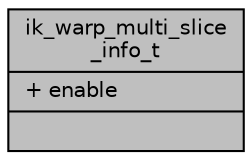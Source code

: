 digraph "ik_warp_multi_slice_info_t"
{
 // INTERACTIVE_SVG=YES
 // LATEX_PDF_SIZE
  bgcolor="transparent";
  edge [fontname="Helvetica",fontsize="10",labelfontname="Helvetica",labelfontsize="10"];
  node [fontname="Helvetica",fontsize="10",shape=record];
  Node1 [label="{ik_warp_multi_slice\l_info_t\n|+ enable\l|}",height=0.2,width=0.4,color="black", fillcolor="grey75", style="filled", fontcolor="black",tooltip=" "];
}
